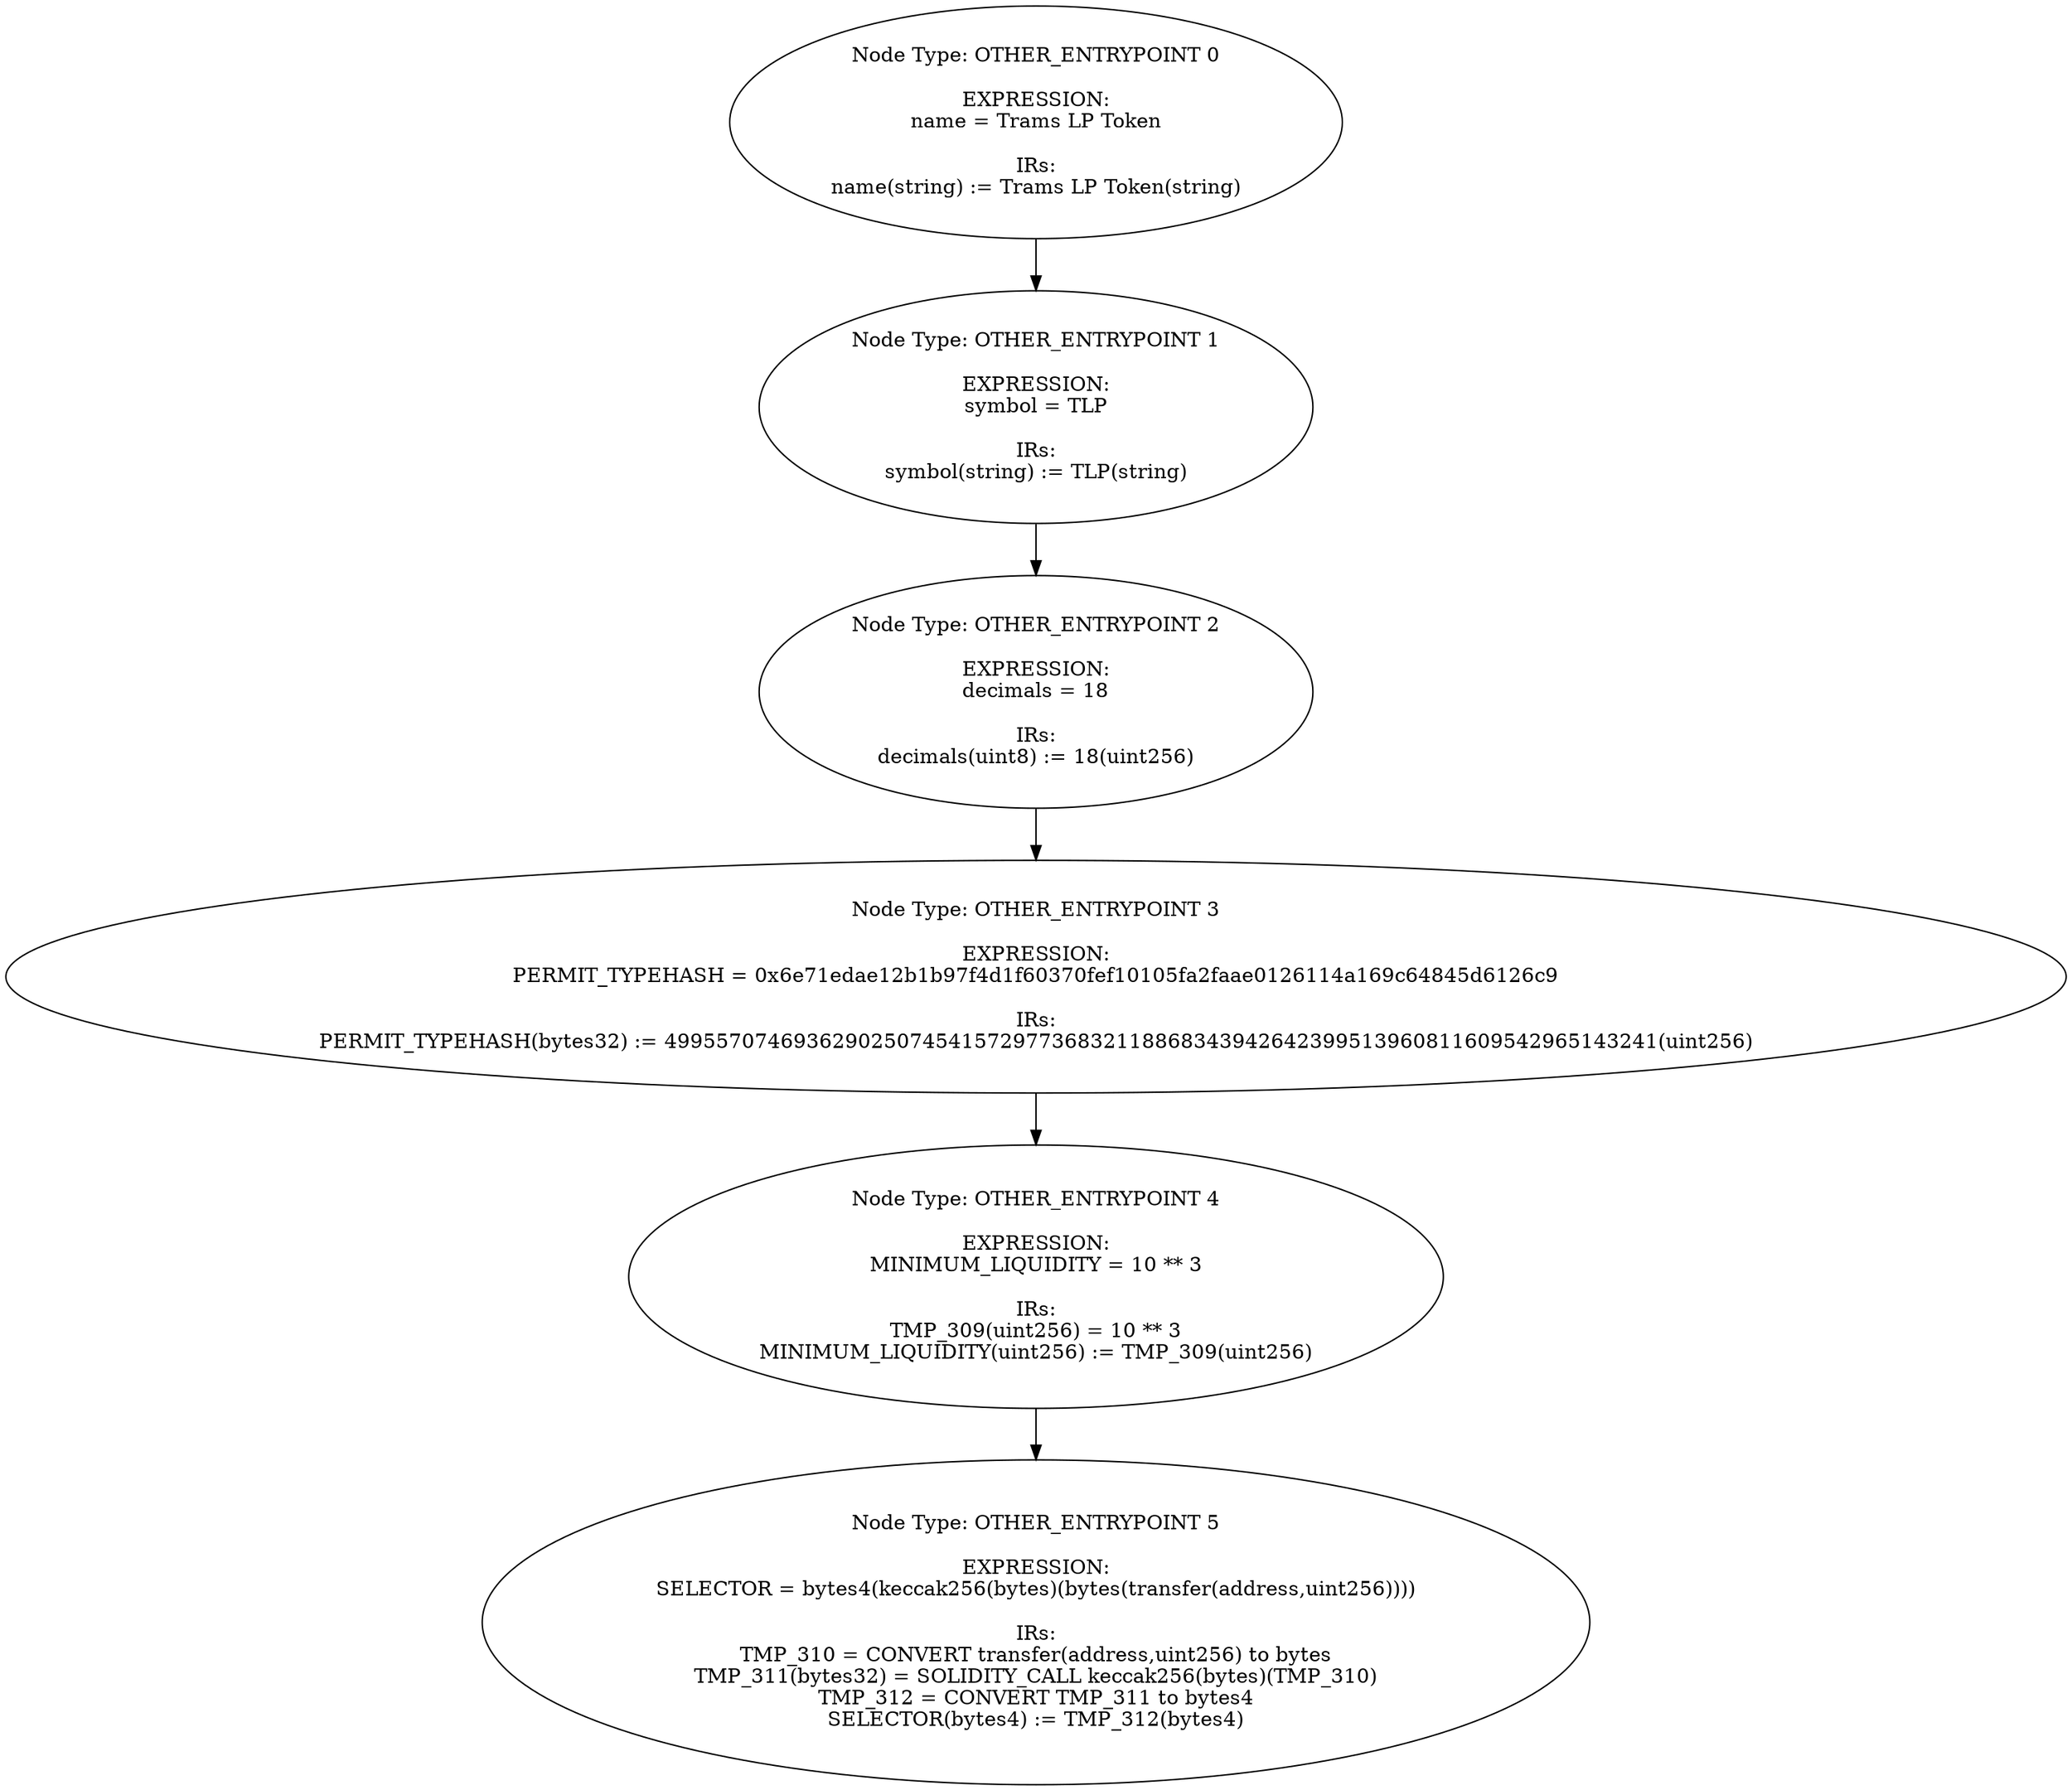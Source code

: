 digraph{
0[label="Node Type: OTHER_ENTRYPOINT 0

EXPRESSION:
name = Trams LP Token

IRs:
name(string) := Trams LP Token(string)"];
0->1;
1[label="Node Type: OTHER_ENTRYPOINT 1

EXPRESSION:
symbol = TLP

IRs:
symbol(string) := TLP(string)"];
1->2;
2[label="Node Type: OTHER_ENTRYPOINT 2

EXPRESSION:
decimals = 18

IRs:
decimals(uint8) := 18(uint256)"];
2->3;
3[label="Node Type: OTHER_ENTRYPOINT 3

EXPRESSION:
PERMIT_TYPEHASH = 0x6e71edae12b1b97f4d1f60370fef10105fa2faae0126114a169c64845d6126c9

IRs:
PERMIT_TYPEHASH(bytes32) := 49955707469362902507454157297736832118868343942642399513960811609542965143241(uint256)"];
3->4;
4[label="Node Type: OTHER_ENTRYPOINT 4

EXPRESSION:
MINIMUM_LIQUIDITY = 10 ** 3

IRs:
TMP_309(uint256) = 10 ** 3
MINIMUM_LIQUIDITY(uint256) := TMP_309(uint256)"];
4->5;
5[label="Node Type: OTHER_ENTRYPOINT 5

EXPRESSION:
SELECTOR = bytes4(keccak256(bytes)(bytes(transfer(address,uint256))))

IRs:
TMP_310 = CONVERT transfer(address,uint256) to bytes
TMP_311(bytes32) = SOLIDITY_CALL keccak256(bytes)(TMP_310)
TMP_312 = CONVERT TMP_311 to bytes4
SELECTOR(bytes4) := TMP_312(bytes4)"];
}

